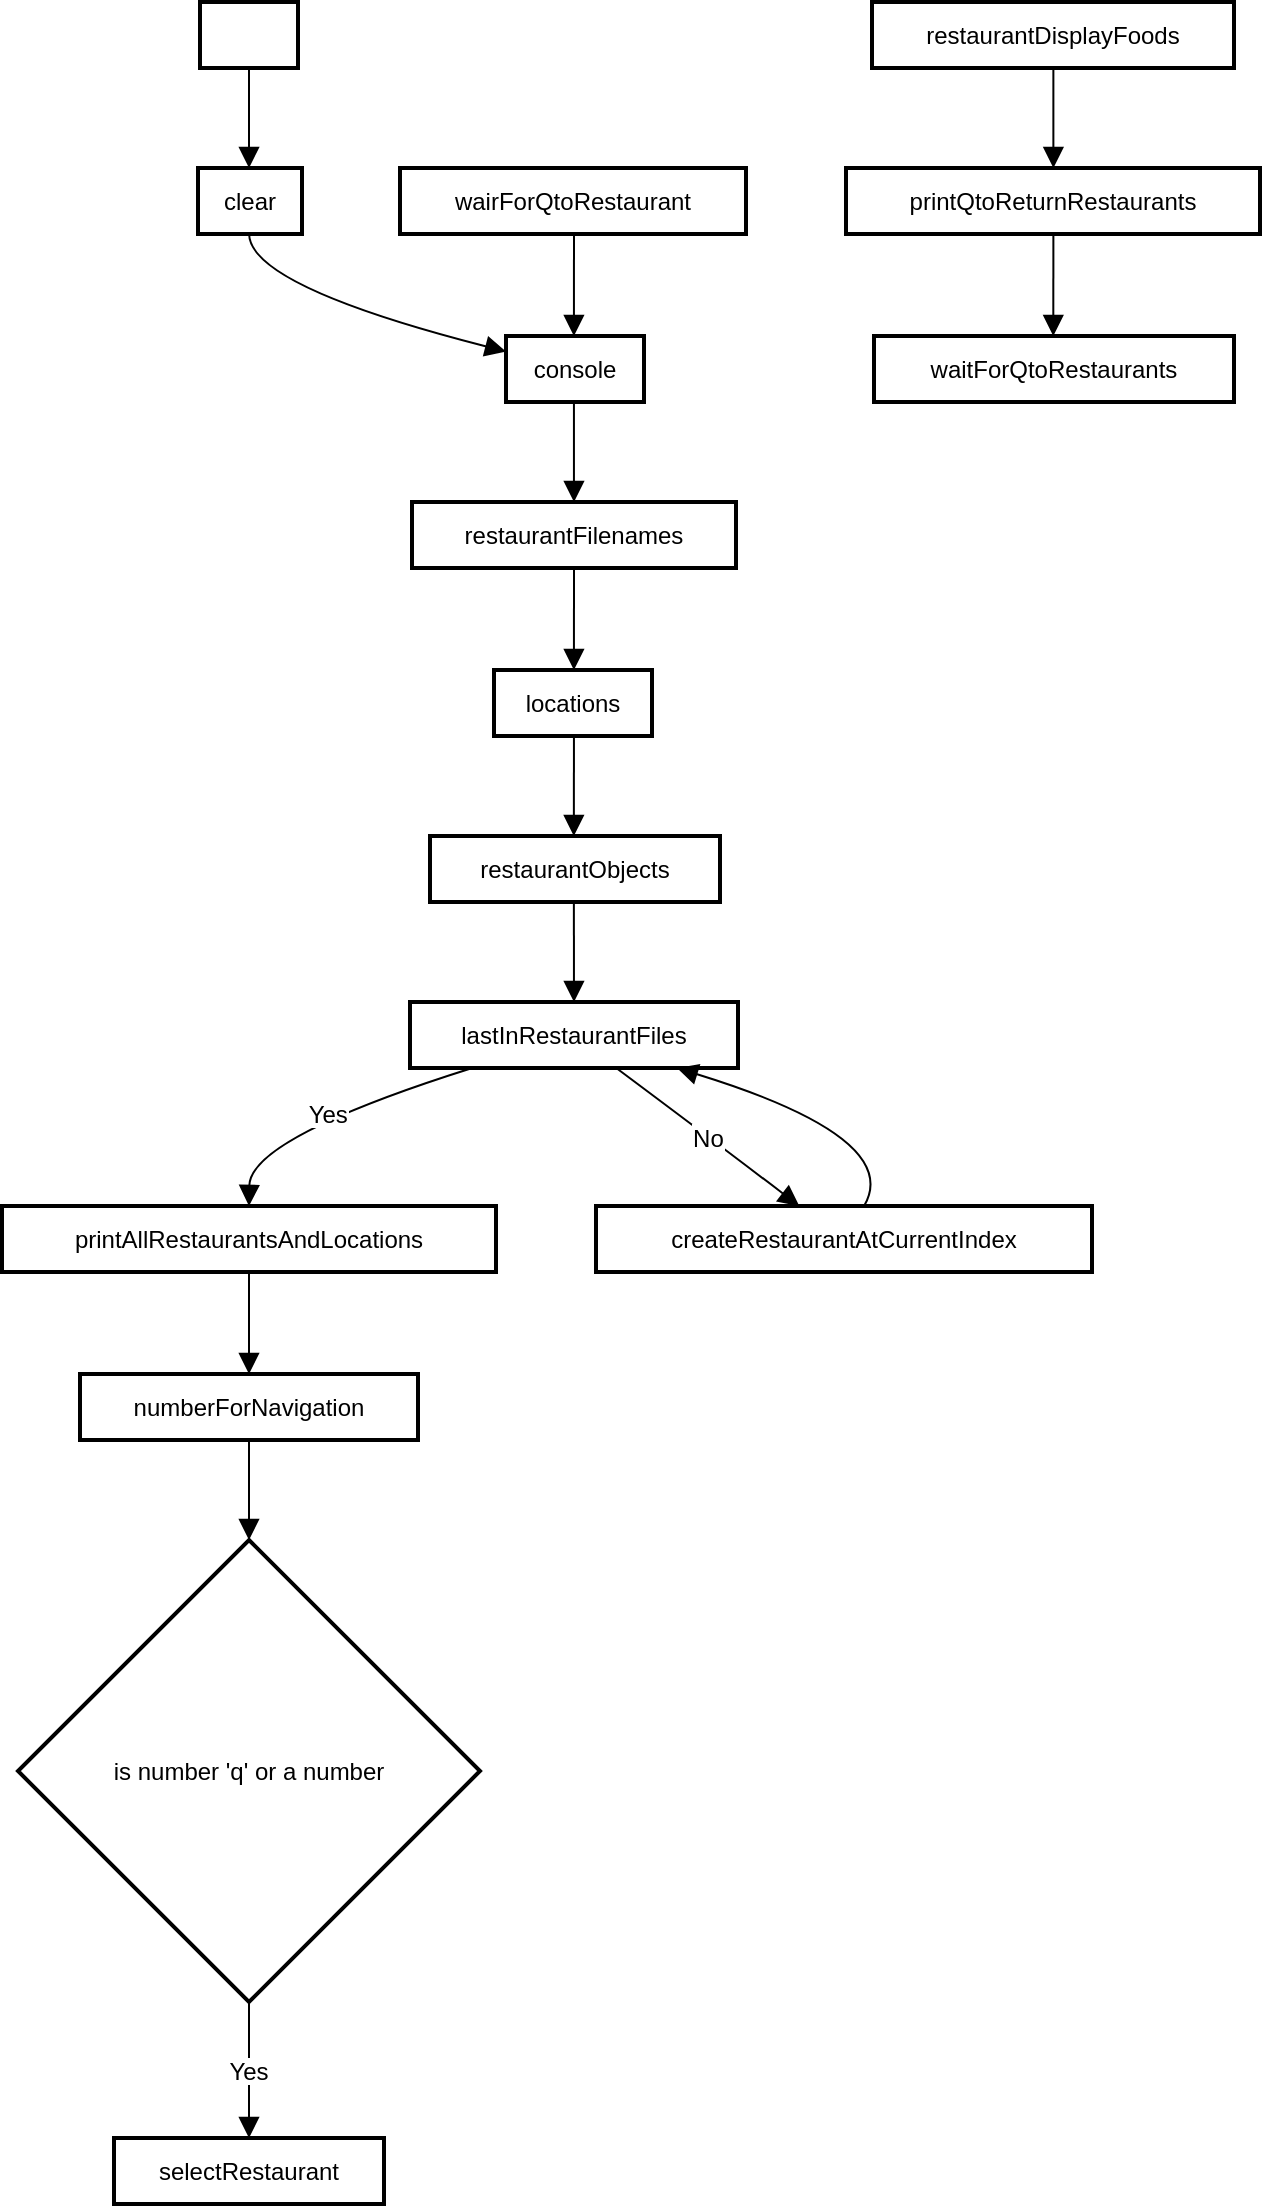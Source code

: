 <mxfile version="24.4.0" type="device">
  <diagram name="Page-1" id="wYVp0mTzLEkUnLxFyJeC">
    <mxGraphModel dx="2345" dy="1040" grid="0" gridSize="10" guides="1" tooltips="1" connect="1" arrows="1" fold="1" page="0" pageScale="1" pageWidth="850" pageHeight="1100" math="0" shadow="0">
      <root>
        <mxCell id="0" />
        <mxCell id="1" parent="0" />
        <mxCell id="nq-oS-DJIw11fGvRAUGL-1" value="" style="whiteSpace=wrap;strokeWidth=2;" vertex="1" parent="1">
          <mxGeometry x="119" y="111" width="49" height="33" as="geometry" />
        </mxCell>
        <mxCell id="nq-oS-DJIw11fGvRAUGL-2" value="clear" style="whiteSpace=wrap;strokeWidth=2;" vertex="1" parent="1">
          <mxGeometry x="118" y="194" width="52" height="33" as="geometry" />
        </mxCell>
        <mxCell id="nq-oS-DJIw11fGvRAUGL-3" value="console" style="whiteSpace=wrap;strokeWidth=2;" vertex="1" parent="1">
          <mxGeometry x="272" y="278" width="69" height="33" as="geometry" />
        </mxCell>
        <mxCell id="nq-oS-DJIw11fGvRAUGL-4" value="restaurantFilenames" style="whiteSpace=wrap;strokeWidth=2;" vertex="1" parent="1">
          <mxGeometry x="225" y="361" width="162" height="33" as="geometry" />
        </mxCell>
        <mxCell id="nq-oS-DJIw11fGvRAUGL-5" value="locations" style="whiteSpace=wrap;strokeWidth=2;" vertex="1" parent="1">
          <mxGeometry x="266" y="445" width="79" height="33" as="geometry" />
        </mxCell>
        <mxCell id="nq-oS-DJIw11fGvRAUGL-6" value="restaurantObjects" style="whiteSpace=wrap;strokeWidth=2;" vertex="1" parent="1">
          <mxGeometry x="234" y="528" width="145" height="33" as="geometry" />
        </mxCell>
        <mxCell id="nq-oS-DJIw11fGvRAUGL-7" value="lastInRestaurantFiles" style="whiteSpace=wrap;strokeWidth=2;" vertex="1" parent="1">
          <mxGeometry x="224" y="611" width="164" height="33" as="geometry" />
        </mxCell>
        <mxCell id="nq-oS-DJIw11fGvRAUGL-8" value="printAllRestaurantsAndLocations" style="whiteSpace=wrap;strokeWidth=2;" vertex="1" parent="1">
          <mxGeometry x="20" y="713" width="247" height="33" as="geometry" />
        </mxCell>
        <mxCell id="nq-oS-DJIw11fGvRAUGL-9" value="numberForNavigation" style="whiteSpace=wrap;strokeWidth=2;" vertex="1" parent="1">
          <mxGeometry x="59" y="797" width="169" height="33" as="geometry" />
        </mxCell>
        <mxCell id="nq-oS-DJIw11fGvRAUGL-10" value="is number &#39;q&#39; or a number" style="rhombus;strokeWidth=2;whiteSpace=wrap;" vertex="1" parent="1">
          <mxGeometry x="28" y="880" width="231" height="231" as="geometry" />
        </mxCell>
        <mxCell id="nq-oS-DJIw11fGvRAUGL-11" value="selectRestaurant" style="whiteSpace=wrap;strokeWidth=2;" vertex="1" parent="1">
          <mxGeometry x="76" y="1179" width="135" height="33" as="geometry" />
        </mxCell>
        <mxCell id="nq-oS-DJIw11fGvRAUGL-12" value="restaurantDisplayFoods" style="whiteSpace=wrap;strokeWidth=2;" vertex="1" parent="1">
          <mxGeometry x="455" y="111" width="181" height="33" as="geometry" />
        </mxCell>
        <mxCell id="nq-oS-DJIw11fGvRAUGL-13" value="printQtoReturnRestaurants" style="whiteSpace=wrap;strokeWidth=2;" vertex="1" parent="1">
          <mxGeometry x="442" y="194" width="207" height="33" as="geometry" />
        </mxCell>
        <mxCell id="nq-oS-DJIw11fGvRAUGL-14" value="waitForQtoRestaurants" style="whiteSpace=wrap;strokeWidth=2;" vertex="1" parent="1">
          <mxGeometry x="456" y="278" width="180" height="33" as="geometry" />
        </mxCell>
        <mxCell id="nq-oS-DJIw11fGvRAUGL-15" value="wairForQtoRestaurant" style="whiteSpace=wrap;strokeWidth=2;" vertex="1" parent="1">
          <mxGeometry x="219" y="194" width="173" height="33" as="geometry" />
        </mxCell>
        <mxCell id="nq-oS-DJIw11fGvRAUGL-16" value="createRestaurantAtCurrentIndex" style="whiteSpace=wrap;strokeWidth=2;" vertex="1" parent="1">
          <mxGeometry x="317" y="713" width="248" height="33" as="geometry" />
        </mxCell>
        <mxCell id="nq-oS-DJIw11fGvRAUGL-17" value="" style="curved=1;startArrow=none;endArrow=block;exitX=0.5;exitY=1.012;entryX=0.491;entryY=0.012;rounded=0;fontSize=12;startSize=8;endSize=8;" edge="1" parent="1" source="nq-oS-DJIw11fGvRAUGL-1" target="nq-oS-DJIw11fGvRAUGL-2">
          <mxGeometry relative="1" as="geometry">
            <Array as="points" />
          </mxGeometry>
        </mxCell>
        <mxCell id="nq-oS-DJIw11fGvRAUGL-18" value="" style="curved=1;startArrow=none;endArrow=block;exitX=0.491;exitY=1.024;entryX=-0.006;entryY=0.232;rounded=0;fontSize=12;startSize=8;endSize=8;" edge="1" parent="1" source="nq-oS-DJIw11fGvRAUGL-2" target="nq-oS-DJIw11fGvRAUGL-3">
          <mxGeometry relative="1" as="geometry">
            <Array as="points">
              <mxPoint x="144" y="253" />
            </Array>
          </mxGeometry>
        </mxCell>
        <mxCell id="nq-oS-DJIw11fGvRAUGL-19" value="" style="curved=1;startArrow=none;endArrow=block;exitX=0.492;exitY=1.006;entryX=0.5;entryY=0.006;rounded=0;fontSize=12;startSize=8;endSize=8;" edge="1" parent="1" source="nq-oS-DJIw11fGvRAUGL-3" target="nq-oS-DJIw11fGvRAUGL-4">
          <mxGeometry relative="1" as="geometry">
            <Array as="points" />
          </mxGeometry>
        </mxCell>
        <mxCell id="nq-oS-DJIw11fGvRAUGL-20" value="" style="curved=1;startArrow=none;endArrow=block;exitX=0.5;exitY=1.018;entryX=0.506;entryY=-0.012;rounded=0;fontSize=12;startSize=8;endSize=8;" edge="1" parent="1" source="nq-oS-DJIw11fGvRAUGL-4" target="nq-oS-DJIw11fGvRAUGL-5">
          <mxGeometry relative="1" as="geometry">
            <Array as="points" />
          </mxGeometry>
        </mxCell>
        <mxCell id="nq-oS-DJIw11fGvRAUGL-21" value="" style="curved=1;startArrow=none;endArrow=block;exitX=0.506;exitY=1.0;entryX=0.496;entryY=2.312e-7;rounded=0;fontSize=12;startSize=8;endSize=8;" edge="1" parent="1" source="nq-oS-DJIw11fGvRAUGL-5" target="nq-oS-DJIw11fGvRAUGL-6">
          <mxGeometry relative="1" as="geometry">
            <Array as="points" />
          </mxGeometry>
        </mxCell>
        <mxCell id="nq-oS-DJIw11fGvRAUGL-22" value="" style="curved=1;startArrow=none;endArrow=block;exitX=0.496;exitY=1.012;entryX=0.5;entryY=0.012;rounded=0;fontSize=12;startSize=8;endSize=8;" edge="1" parent="1" source="nq-oS-DJIw11fGvRAUGL-6" target="nq-oS-DJIw11fGvRAUGL-7">
          <mxGeometry relative="1" as="geometry">
            <Array as="points" />
          </mxGeometry>
        </mxCell>
        <mxCell id="nq-oS-DJIw11fGvRAUGL-23" value="Yes" style="curved=1;startArrow=none;endArrow=block;exitX=0.175;exitY=1.024;entryX=0.5;entryY=0.006;rounded=0;fontSize=12;startSize=8;endSize=8;" edge="1" parent="1" source="nq-oS-DJIw11fGvRAUGL-7" target="nq-oS-DJIw11fGvRAUGL-8">
          <mxGeometry relative="1" as="geometry">
            <Array as="points">
              <mxPoint x="144" y="679" />
            </Array>
          </mxGeometry>
        </mxCell>
        <mxCell id="nq-oS-DJIw11fGvRAUGL-24" value="" style="curved=1;startArrow=none;endArrow=block;exitX=0.5;exitY=1.018;entryX=0.5;entryY=-0.012;rounded=0;fontSize=12;startSize=8;endSize=8;" edge="1" parent="1" source="nq-oS-DJIw11fGvRAUGL-8" target="nq-oS-DJIw11fGvRAUGL-9">
          <mxGeometry relative="1" as="geometry">
            <Array as="points" />
          </mxGeometry>
        </mxCell>
        <mxCell id="nq-oS-DJIw11fGvRAUGL-25" value="" style="curved=1;startArrow=none;endArrow=block;exitX=0.5;exitY=1.0;entryX=0.5;entryY=5.78e-8;rounded=0;fontSize=12;startSize=8;endSize=8;" edge="1" parent="1" source="nq-oS-DJIw11fGvRAUGL-9" target="nq-oS-DJIw11fGvRAUGL-10">
          <mxGeometry relative="1" as="geometry">
            <Array as="points" />
          </mxGeometry>
        </mxCell>
        <mxCell id="nq-oS-DJIw11fGvRAUGL-26" value="Yes" style="curved=1;startArrow=none;endArrow=block;exitX=0.5;exitY=1.0;entryX=0.5;entryY=0.012;rounded=0;fontSize=12;startSize=8;endSize=8;" edge="1" parent="1" source="nq-oS-DJIw11fGvRAUGL-10" target="nq-oS-DJIw11fGvRAUGL-11">
          <mxGeometry relative="1" as="geometry">
            <Array as="points" />
          </mxGeometry>
        </mxCell>
        <mxCell id="nq-oS-DJIw11fGvRAUGL-27" value="" style="curved=1;startArrow=none;endArrow=block;exitX=0.501;exitY=1.012;entryX=0.501;entryY=0.012;rounded=0;fontSize=12;startSize=8;endSize=8;" edge="1" parent="1" source="nq-oS-DJIw11fGvRAUGL-12" target="nq-oS-DJIw11fGvRAUGL-13">
          <mxGeometry relative="1" as="geometry">
            <Array as="points" />
          </mxGeometry>
        </mxCell>
        <mxCell id="nq-oS-DJIw11fGvRAUGL-28" value="" style="curved=1;startArrow=none;endArrow=block;exitX=0.501;exitY=1.024;entryX=0.498;entryY=-0.006;rounded=0;fontSize=12;startSize=8;endSize=8;" edge="1" parent="1" source="nq-oS-DJIw11fGvRAUGL-13" target="nq-oS-DJIw11fGvRAUGL-14">
          <mxGeometry relative="1" as="geometry">
            <Array as="points" />
          </mxGeometry>
        </mxCell>
        <mxCell id="nq-oS-DJIw11fGvRAUGL-29" value="" style="curved=1;startArrow=none;endArrow=block;exitX=0.503;exitY=1.024;entryX=0.492;entryY=-0.006;rounded=0;fontSize=12;startSize=8;endSize=8;" edge="1" parent="1" source="nq-oS-DJIw11fGvRAUGL-15" target="nq-oS-DJIw11fGvRAUGL-3">
          <mxGeometry relative="1" as="geometry">
            <Array as="points" />
          </mxGeometry>
        </mxCell>
        <mxCell id="nq-oS-DJIw11fGvRAUGL-30" value="No" style="curved=1;startArrow=none;endArrow=block;exitX=0.635;exitY=1.024;entryX=0.411;entryY=0.006;rounded=0;fontSize=12;startSize=8;endSize=8;" edge="1" parent="1" source="nq-oS-DJIw11fGvRAUGL-7" target="nq-oS-DJIw11fGvRAUGL-16">
          <mxGeometry relative="1" as="geometry">
            <Array as="points">
              <mxPoint x="374" y="679" />
            </Array>
          </mxGeometry>
        </mxCell>
        <mxCell id="nq-oS-DJIw11fGvRAUGL-31" value="" style="curved=1;startArrow=none;endArrow=block;exitX=0.54;exitY=0.006;entryX=0.829;entryY=1.024;rounded=0;fontSize=12;startSize=8;endSize=8;" edge="1" parent="1" source="nq-oS-DJIw11fGvRAUGL-16" target="nq-oS-DJIw11fGvRAUGL-7">
          <mxGeometry relative="1" as="geometry">
            <Array as="points">
              <mxPoint x="471" y="679" />
            </Array>
          </mxGeometry>
        </mxCell>
      </root>
    </mxGraphModel>
  </diagram>
</mxfile>
